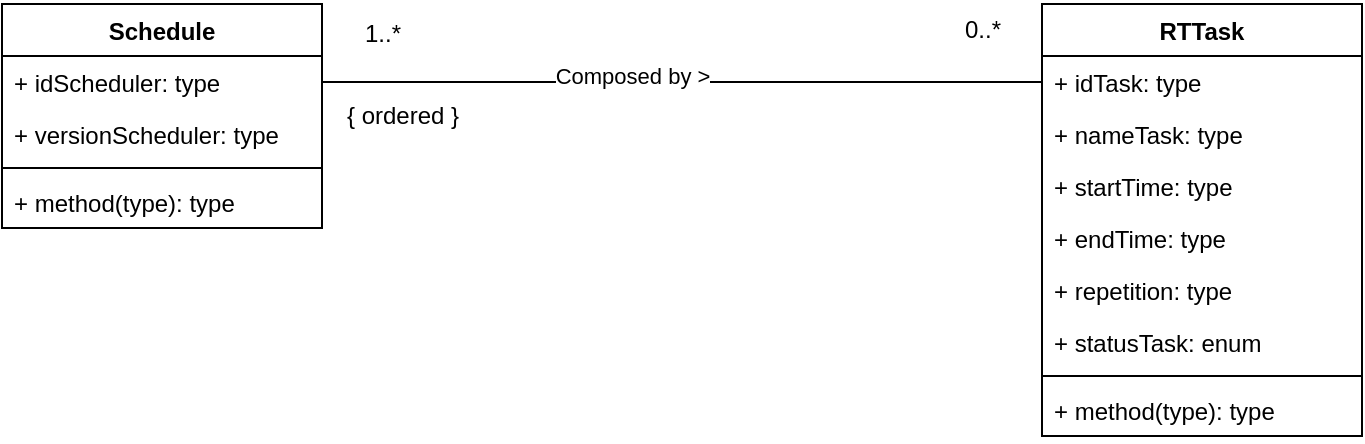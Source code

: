 <mxfile version="28.1.2">
  <diagram id="C5RBs43oDa-KdzZeNtuy" name="Page-1">
    <mxGraphModel dx="1933" dy="701" grid="1" gridSize="10" guides="1" tooltips="1" connect="1" arrows="1" fold="1" page="1" pageScale="1" pageWidth="827" pageHeight="1169" math="0" shadow="0">
      <root>
        <mxCell id="WIyWlLk6GJQsqaUBKTNV-0" />
        <mxCell id="WIyWlLk6GJQsqaUBKTNV-1" parent="WIyWlLk6GJQsqaUBKTNV-0" />
        <mxCell id="Z-5LPUIB2SBnAoBc8AV4-9" value="RTTask" style="swimlane;fontStyle=1;align=center;verticalAlign=top;childLayout=stackLayout;horizontal=1;startSize=26;horizontalStack=0;resizeParent=1;resizeParentMax=0;resizeLast=0;collapsible=1;marginBottom=0;whiteSpace=wrap;html=1;" vertex="1" parent="WIyWlLk6GJQsqaUBKTNV-1">
          <mxGeometry x="410" y="222" width="160" height="216" as="geometry" />
        </mxCell>
        <mxCell id="Z-5LPUIB2SBnAoBc8AV4-10" value="+ idTask: type" style="text;strokeColor=none;fillColor=none;align=left;verticalAlign=top;spacingLeft=4;spacingRight=4;overflow=hidden;rotatable=0;points=[[0,0.5],[1,0.5]];portConstraint=eastwest;whiteSpace=wrap;html=1;" vertex="1" parent="Z-5LPUIB2SBnAoBc8AV4-9">
          <mxGeometry y="26" width="160" height="26" as="geometry" />
        </mxCell>
        <mxCell id="Z-5LPUIB2SBnAoBc8AV4-13" value="+ nameTask: type" style="text;strokeColor=none;fillColor=none;align=left;verticalAlign=top;spacingLeft=4;spacingRight=4;overflow=hidden;rotatable=0;points=[[0,0.5],[1,0.5]];portConstraint=eastwest;whiteSpace=wrap;html=1;" vertex="1" parent="Z-5LPUIB2SBnAoBc8AV4-9">
          <mxGeometry y="52" width="160" height="26" as="geometry" />
        </mxCell>
        <mxCell id="Z-5LPUIB2SBnAoBc8AV4-14" value="+ startTime: type" style="text;strokeColor=none;fillColor=none;align=left;verticalAlign=top;spacingLeft=4;spacingRight=4;overflow=hidden;rotatable=0;points=[[0,0.5],[1,0.5]];portConstraint=eastwest;whiteSpace=wrap;html=1;" vertex="1" parent="Z-5LPUIB2SBnAoBc8AV4-9">
          <mxGeometry y="78" width="160" height="26" as="geometry" />
        </mxCell>
        <mxCell id="Z-5LPUIB2SBnAoBc8AV4-16" value="+ endTime: type" style="text;strokeColor=none;fillColor=none;align=left;verticalAlign=top;spacingLeft=4;spacingRight=4;overflow=hidden;rotatable=0;points=[[0,0.5],[1,0.5]];portConstraint=eastwest;whiteSpace=wrap;html=1;" vertex="1" parent="Z-5LPUIB2SBnAoBc8AV4-9">
          <mxGeometry y="104" width="160" height="26" as="geometry" />
        </mxCell>
        <mxCell id="Z-5LPUIB2SBnAoBc8AV4-15" value="+ repetition: type" style="text;strokeColor=none;fillColor=none;align=left;verticalAlign=top;spacingLeft=4;spacingRight=4;overflow=hidden;rotatable=0;points=[[0,0.5],[1,0.5]];portConstraint=eastwest;whiteSpace=wrap;html=1;" vertex="1" parent="Z-5LPUIB2SBnAoBc8AV4-9">
          <mxGeometry y="130" width="160" height="26" as="geometry" />
        </mxCell>
        <mxCell id="Z-5LPUIB2SBnAoBc8AV4-31" value="+ statusTask: enum" style="text;strokeColor=none;fillColor=none;align=left;verticalAlign=top;spacingLeft=4;spacingRight=4;overflow=hidden;rotatable=0;points=[[0,0.5],[1,0.5]];portConstraint=eastwest;whiteSpace=wrap;html=1;" vertex="1" parent="Z-5LPUIB2SBnAoBc8AV4-9">
          <mxGeometry y="156" width="160" height="26" as="geometry" />
        </mxCell>
        <mxCell id="Z-5LPUIB2SBnAoBc8AV4-11" value="" style="line;strokeWidth=1;fillColor=none;align=left;verticalAlign=middle;spacingTop=-1;spacingLeft=3;spacingRight=3;rotatable=0;labelPosition=right;points=[];portConstraint=eastwest;strokeColor=inherit;" vertex="1" parent="Z-5LPUIB2SBnAoBc8AV4-9">
          <mxGeometry y="182" width="160" height="8" as="geometry" />
        </mxCell>
        <mxCell id="Z-5LPUIB2SBnAoBc8AV4-12" value="+ method(type): type" style="text;strokeColor=none;fillColor=none;align=left;verticalAlign=top;spacingLeft=4;spacingRight=4;overflow=hidden;rotatable=0;points=[[0,0.5],[1,0.5]];portConstraint=eastwest;whiteSpace=wrap;html=1;" vertex="1" parent="Z-5LPUIB2SBnAoBc8AV4-9">
          <mxGeometry y="190" width="160" height="26" as="geometry" />
        </mxCell>
        <mxCell id="Z-5LPUIB2SBnAoBc8AV4-17" value="Schedule" style="swimlane;fontStyle=1;align=center;verticalAlign=top;childLayout=stackLayout;horizontal=1;startSize=26;horizontalStack=0;resizeParent=1;resizeParentMax=0;resizeLast=0;collapsible=1;marginBottom=0;whiteSpace=wrap;html=1;" vertex="1" parent="WIyWlLk6GJQsqaUBKTNV-1">
          <mxGeometry x="-110" y="222" width="160" height="112" as="geometry" />
        </mxCell>
        <mxCell id="Z-5LPUIB2SBnAoBc8AV4-19" value="+ idScheduler: type" style="text;strokeColor=none;fillColor=none;align=left;verticalAlign=top;spacingLeft=4;spacingRight=4;overflow=hidden;rotatable=0;points=[[0,0.5],[1,0.5]];portConstraint=eastwest;whiteSpace=wrap;html=1;" vertex="1" parent="Z-5LPUIB2SBnAoBc8AV4-17">
          <mxGeometry y="26" width="160" height="26" as="geometry" />
        </mxCell>
        <mxCell id="Z-5LPUIB2SBnAoBc8AV4-43" value="+ versionScheduler: type" style="text;strokeColor=none;fillColor=none;align=left;verticalAlign=top;spacingLeft=4;spacingRight=4;overflow=hidden;rotatable=0;points=[[0,0.5],[1,0.5]];portConstraint=eastwest;whiteSpace=wrap;html=1;" vertex="1" parent="Z-5LPUIB2SBnAoBc8AV4-17">
          <mxGeometry y="52" width="160" height="26" as="geometry" />
        </mxCell>
        <mxCell id="Z-5LPUIB2SBnAoBc8AV4-23" value="" style="line;strokeWidth=1;fillColor=none;align=left;verticalAlign=middle;spacingTop=-1;spacingLeft=3;spacingRight=3;rotatable=0;labelPosition=right;points=[];portConstraint=eastwest;strokeColor=inherit;" vertex="1" parent="Z-5LPUIB2SBnAoBc8AV4-17">
          <mxGeometry y="78" width="160" height="8" as="geometry" />
        </mxCell>
        <mxCell id="Z-5LPUIB2SBnAoBc8AV4-24" value="+ method(type): type" style="text;strokeColor=none;fillColor=none;align=left;verticalAlign=top;spacingLeft=4;spacingRight=4;overflow=hidden;rotatable=0;points=[[0,0.5],[1,0.5]];portConstraint=eastwest;whiteSpace=wrap;html=1;" vertex="1" parent="Z-5LPUIB2SBnAoBc8AV4-17">
          <mxGeometry y="86" width="160" height="26" as="geometry" />
        </mxCell>
        <mxCell id="Z-5LPUIB2SBnAoBc8AV4-29" style="edgeStyle=orthogonalEdgeStyle;rounded=0;orthogonalLoop=1;jettySize=auto;html=1;exitX=1;exitY=0.5;exitDx=0;exitDy=0;entryX=0;entryY=0.5;entryDx=0;entryDy=0;endArrow=none;endFill=0;" edge="1" parent="WIyWlLk6GJQsqaUBKTNV-1" source="Z-5LPUIB2SBnAoBc8AV4-19" target="Z-5LPUIB2SBnAoBc8AV4-10">
          <mxGeometry relative="1" as="geometry" />
        </mxCell>
        <mxCell id="Z-5LPUIB2SBnAoBc8AV4-30" value="Composed by &amp;gt;" style="edgeLabel;html=1;align=center;verticalAlign=middle;resizable=0;points=[];" vertex="1" connectable="0" parent="Z-5LPUIB2SBnAoBc8AV4-29">
          <mxGeometry x="-0.14" y="3" relative="1" as="geometry">
            <mxPoint as="offset" />
          </mxGeometry>
        </mxCell>
        <mxCell id="Z-5LPUIB2SBnAoBc8AV4-33" value="{ ordered }" style="text;html=1;align=center;verticalAlign=middle;resizable=0;points=[];autosize=1;strokeColor=none;fillColor=none;" vertex="1" parent="WIyWlLk6GJQsqaUBKTNV-1">
          <mxGeometry x="50" y="263" width="80" height="30" as="geometry" />
        </mxCell>
        <mxCell id="Z-5LPUIB2SBnAoBc8AV4-40" value="1..*" style="text;html=1;align=center;verticalAlign=middle;resizable=0;points=[];autosize=1;strokeColor=none;fillColor=none;" vertex="1" parent="WIyWlLk6GJQsqaUBKTNV-1">
          <mxGeometry x="60" y="222" width="40" height="30" as="geometry" />
        </mxCell>
        <mxCell id="Z-5LPUIB2SBnAoBc8AV4-41" value="0..*" style="text;html=1;align=center;verticalAlign=middle;resizable=0;points=[];autosize=1;strokeColor=none;fillColor=none;" vertex="1" parent="WIyWlLk6GJQsqaUBKTNV-1">
          <mxGeometry x="360" y="220" width="40" height="30" as="geometry" />
        </mxCell>
      </root>
    </mxGraphModel>
  </diagram>
</mxfile>
